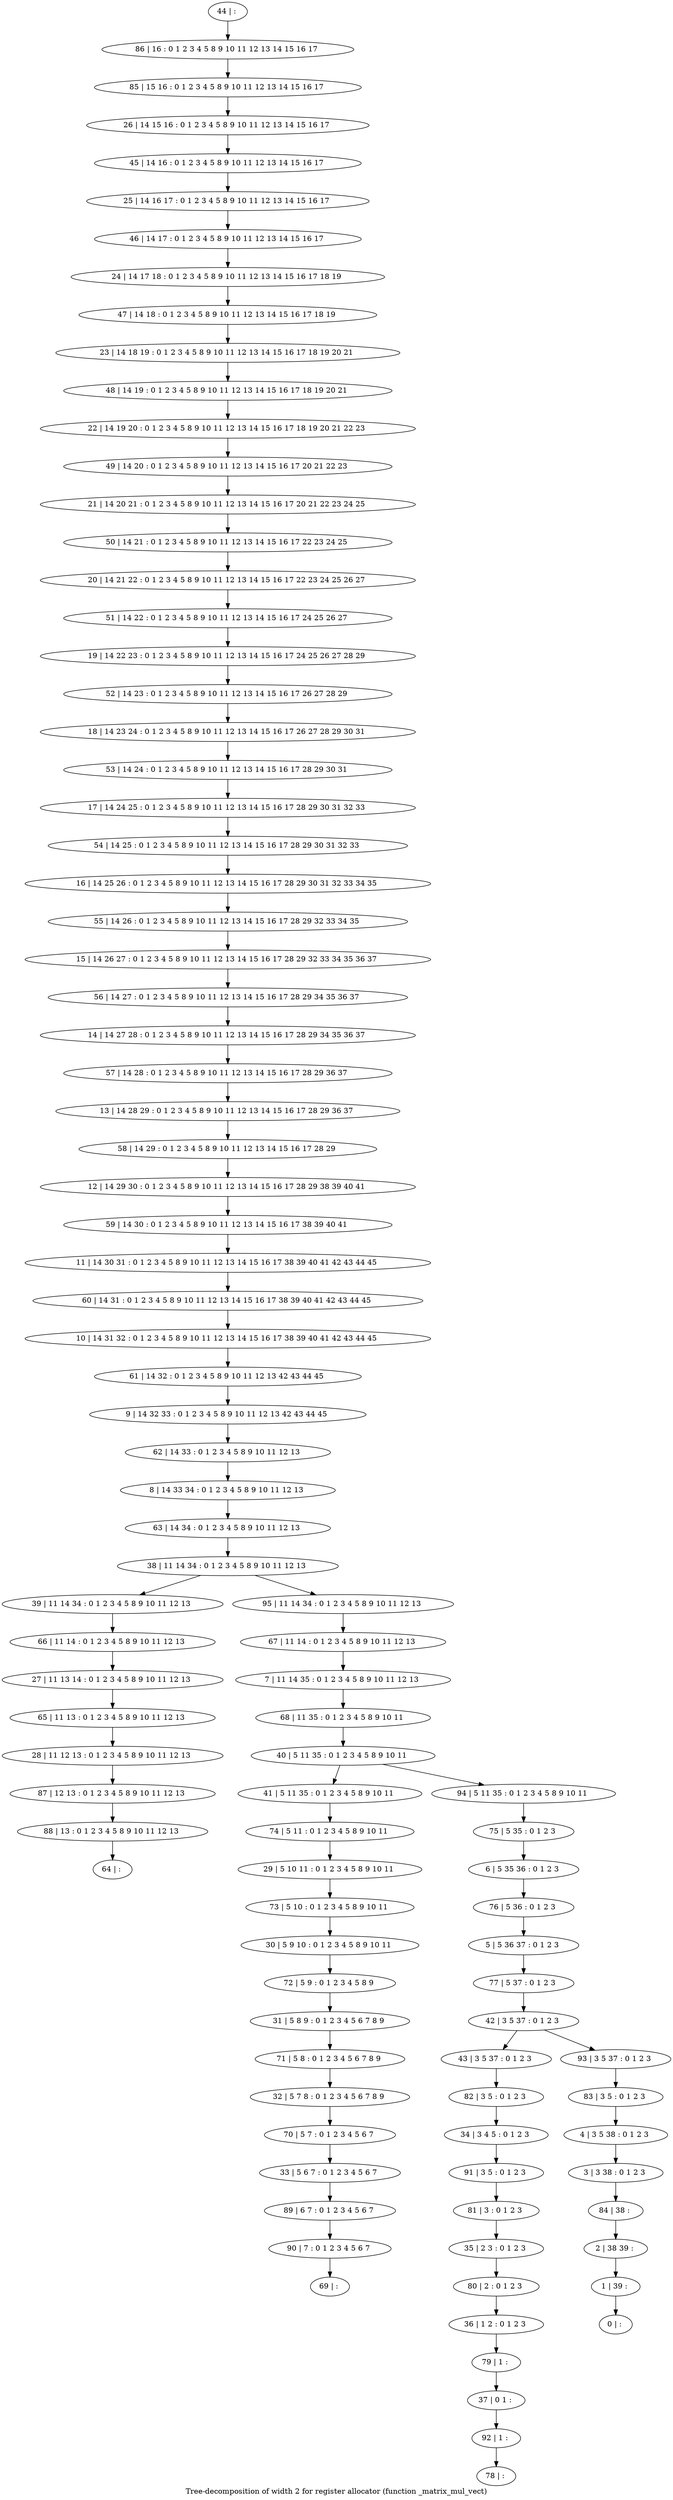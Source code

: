 digraph G {
graph [label="Tree-decomposition of width 2 for register allocator (function _matrix_mul_vect)"]
0[label="0 | : "];
1[label="1 | 39 : "];
2[label="2 | 38 39 : "];
3[label="3 | 3 38 : 0 1 2 3 "];
4[label="4 | 3 5 38 : 0 1 2 3 "];
5[label="5 | 5 36 37 : 0 1 2 3 "];
6[label="6 | 5 35 36 : 0 1 2 3 "];
7[label="7 | 11 14 35 : 0 1 2 3 4 5 8 9 10 11 12 13 "];
8[label="8 | 14 33 34 : 0 1 2 3 4 5 8 9 10 11 12 13 "];
9[label="9 | 14 32 33 : 0 1 2 3 4 5 8 9 10 11 12 13 42 43 44 45 "];
10[label="10 | 14 31 32 : 0 1 2 3 4 5 8 9 10 11 12 13 14 15 16 17 38 39 40 41 42 43 44 45 "];
11[label="11 | 14 30 31 : 0 1 2 3 4 5 8 9 10 11 12 13 14 15 16 17 38 39 40 41 42 43 44 45 "];
12[label="12 | 14 29 30 : 0 1 2 3 4 5 8 9 10 11 12 13 14 15 16 17 28 29 38 39 40 41 "];
13[label="13 | 14 28 29 : 0 1 2 3 4 5 8 9 10 11 12 13 14 15 16 17 28 29 36 37 "];
14[label="14 | 14 27 28 : 0 1 2 3 4 5 8 9 10 11 12 13 14 15 16 17 28 29 34 35 36 37 "];
15[label="15 | 14 26 27 : 0 1 2 3 4 5 8 9 10 11 12 13 14 15 16 17 28 29 32 33 34 35 36 37 "];
16[label="16 | 14 25 26 : 0 1 2 3 4 5 8 9 10 11 12 13 14 15 16 17 28 29 30 31 32 33 34 35 "];
17[label="17 | 14 24 25 : 0 1 2 3 4 5 8 9 10 11 12 13 14 15 16 17 28 29 30 31 32 33 "];
18[label="18 | 14 23 24 : 0 1 2 3 4 5 8 9 10 11 12 13 14 15 16 17 26 27 28 29 30 31 "];
19[label="19 | 14 22 23 : 0 1 2 3 4 5 8 9 10 11 12 13 14 15 16 17 24 25 26 27 28 29 "];
20[label="20 | 14 21 22 : 0 1 2 3 4 5 8 9 10 11 12 13 14 15 16 17 22 23 24 25 26 27 "];
21[label="21 | 14 20 21 : 0 1 2 3 4 5 8 9 10 11 12 13 14 15 16 17 20 21 22 23 24 25 "];
22[label="22 | 14 19 20 : 0 1 2 3 4 5 8 9 10 11 12 13 14 15 16 17 18 19 20 21 22 23 "];
23[label="23 | 14 18 19 : 0 1 2 3 4 5 8 9 10 11 12 13 14 15 16 17 18 19 20 21 "];
24[label="24 | 14 17 18 : 0 1 2 3 4 5 8 9 10 11 12 13 14 15 16 17 18 19 "];
25[label="25 | 14 16 17 : 0 1 2 3 4 5 8 9 10 11 12 13 14 15 16 17 "];
26[label="26 | 14 15 16 : 0 1 2 3 4 5 8 9 10 11 12 13 14 15 16 17 "];
27[label="27 | 11 13 14 : 0 1 2 3 4 5 8 9 10 11 12 13 "];
28[label="28 | 11 12 13 : 0 1 2 3 4 5 8 9 10 11 12 13 "];
29[label="29 | 5 10 11 : 0 1 2 3 4 5 8 9 10 11 "];
30[label="30 | 5 9 10 : 0 1 2 3 4 5 8 9 10 11 "];
31[label="31 | 5 8 9 : 0 1 2 3 4 5 6 7 8 9 "];
32[label="32 | 5 7 8 : 0 1 2 3 4 5 6 7 8 9 "];
33[label="33 | 5 6 7 : 0 1 2 3 4 5 6 7 "];
34[label="34 | 3 4 5 : 0 1 2 3 "];
35[label="35 | 2 3 : 0 1 2 3 "];
36[label="36 | 1 2 : 0 1 2 3 "];
37[label="37 | 0 1 : "];
38[label="38 | 11 14 34 : 0 1 2 3 4 5 8 9 10 11 12 13 "];
39[label="39 | 11 14 34 : 0 1 2 3 4 5 8 9 10 11 12 13 "];
40[label="40 | 5 11 35 : 0 1 2 3 4 5 8 9 10 11 "];
41[label="41 | 5 11 35 : 0 1 2 3 4 5 8 9 10 11 "];
42[label="42 | 3 5 37 : 0 1 2 3 "];
43[label="43 | 3 5 37 : 0 1 2 3 "];
44[label="44 | : "];
45[label="45 | 14 16 : 0 1 2 3 4 5 8 9 10 11 12 13 14 15 16 17 "];
46[label="46 | 14 17 : 0 1 2 3 4 5 8 9 10 11 12 13 14 15 16 17 "];
47[label="47 | 14 18 : 0 1 2 3 4 5 8 9 10 11 12 13 14 15 16 17 18 19 "];
48[label="48 | 14 19 : 0 1 2 3 4 5 8 9 10 11 12 13 14 15 16 17 18 19 20 21 "];
49[label="49 | 14 20 : 0 1 2 3 4 5 8 9 10 11 12 13 14 15 16 17 20 21 22 23 "];
50[label="50 | 14 21 : 0 1 2 3 4 5 8 9 10 11 12 13 14 15 16 17 22 23 24 25 "];
51[label="51 | 14 22 : 0 1 2 3 4 5 8 9 10 11 12 13 14 15 16 17 24 25 26 27 "];
52[label="52 | 14 23 : 0 1 2 3 4 5 8 9 10 11 12 13 14 15 16 17 26 27 28 29 "];
53[label="53 | 14 24 : 0 1 2 3 4 5 8 9 10 11 12 13 14 15 16 17 28 29 30 31 "];
54[label="54 | 14 25 : 0 1 2 3 4 5 8 9 10 11 12 13 14 15 16 17 28 29 30 31 32 33 "];
55[label="55 | 14 26 : 0 1 2 3 4 5 8 9 10 11 12 13 14 15 16 17 28 29 32 33 34 35 "];
56[label="56 | 14 27 : 0 1 2 3 4 5 8 9 10 11 12 13 14 15 16 17 28 29 34 35 36 37 "];
57[label="57 | 14 28 : 0 1 2 3 4 5 8 9 10 11 12 13 14 15 16 17 28 29 36 37 "];
58[label="58 | 14 29 : 0 1 2 3 4 5 8 9 10 11 12 13 14 15 16 17 28 29 "];
59[label="59 | 14 30 : 0 1 2 3 4 5 8 9 10 11 12 13 14 15 16 17 38 39 40 41 "];
60[label="60 | 14 31 : 0 1 2 3 4 5 8 9 10 11 12 13 14 15 16 17 38 39 40 41 42 43 44 45 "];
61[label="61 | 14 32 : 0 1 2 3 4 5 8 9 10 11 12 13 42 43 44 45 "];
62[label="62 | 14 33 : 0 1 2 3 4 5 8 9 10 11 12 13 "];
63[label="63 | 14 34 : 0 1 2 3 4 5 8 9 10 11 12 13 "];
64[label="64 | : "];
65[label="65 | 11 13 : 0 1 2 3 4 5 8 9 10 11 12 13 "];
66[label="66 | 11 14 : 0 1 2 3 4 5 8 9 10 11 12 13 "];
67[label="67 | 11 14 : 0 1 2 3 4 5 8 9 10 11 12 13 "];
68[label="68 | 11 35 : 0 1 2 3 4 5 8 9 10 11 "];
69[label="69 | : "];
70[label="70 | 5 7 : 0 1 2 3 4 5 6 7 "];
71[label="71 | 5 8 : 0 1 2 3 4 5 6 7 8 9 "];
72[label="72 | 5 9 : 0 1 2 3 4 5 8 9 "];
73[label="73 | 5 10 : 0 1 2 3 4 5 8 9 10 11 "];
74[label="74 | 5 11 : 0 1 2 3 4 5 8 9 10 11 "];
75[label="75 | 5 35 : 0 1 2 3 "];
76[label="76 | 5 36 : 0 1 2 3 "];
77[label="77 | 5 37 : 0 1 2 3 "];
78[label="78 | : "];
79[label="79 | 1 : "];
80[label="80 | 2 : 0 1 2 3 "];
81[label="81 | 3 : 0 1 2 3 "];
82[label="82 | 3 5 : 0 1 2 3 "];
83[label="83 | 3 5 : 0 1 2 3 "];
84[label="84 | 38 : "];
85[label="85 | 15 16 : 0 1 2 3 4 5 8 9 10 11 12 13 14 15 16 17 "];
86[label="86 | 16 : 0 1 2 3 4 5 8 9 10 11 12 13 14 15 16 17 "];
87[label="87 | 12 13 : 0 1 2 3 4 5 8 9 10 11 12 13 "];
88[label="88 | 13 : 0 1 2 3 4 5 8 9 10 11 12 13 "];
89[label="89 | 6 7 : 0 1 2 3 4 5 6 7 "];
90[label="90 | 7 : 0 1 2 3 4 5 6 7 "];
91[label="91 | 3 5 : 0 1 2 3 "];
92[label="92 | 1 : "];
93[label="93 | 3 5 37 : 0 1 2 3 "];
94[label="94 | 5 11 35 : 0 1 2 3 4 5 8 9 10 11 "];
95[label="95 | 11 14 34 : 0 1 2 3 4 5 8 9 10 11 12 13 "];
65->28 ;
27->65 ;
66->27 ;
39->66 ;
70->33 ;
32->70 ;
71->32 ;
31->71 ;
72->31 ;
30->72 ;
73->30 ;
29->73 ;
74->29 ;
41->74 ;
79->37 ;
36->79 ;
80->36 ;
35->80 ;
81->35 ;
82->34 ;
43->82 ;
28->87 ;
88->64 ;
87->88 ;
33->89 ;
90->69 ;
89->90 ;
91->81 ;
34->91 ;
92->78 ;
37->92 ;
44->86 ;
86->85 ;
85->26 ;
26->45 ;
45->25 ;
25->46 ;
46->24 ;
24->47 ;
47->23 ;
23->48 ;
48->22 ;
22->49 ;
49->21 ;
21->50 ;
50->20 ;
20->51 ;
51->19 ;
19->52 ;
52->18 ;
18->53 ;
53->17 ;
17->54 ;
54->16 ;
16->55 ;
55->15 ;
15->56 ;
56->14 ;
14->57 ;
57->13 ;
13->58 ;
58->12 ;
12->59 ;
59->11 ;
11->60 ;
60->10 ;
10->61 ;
61->9 ;
9->62 ;
62->8 ;
8->63 ;
63->38 ;
67->7 ;
7->68 ;
68->40 ;
75->6 ;
6->76 ;
76->5 ;
5->77 ;
77->42 ;
83->4 ;
4->3 ;
3->84 ;
84->2 ;
2->1 ;
1->0 ;
93->83 ;
94->75 ;
95->67 ;
42->43 ;
42->93 ;
40->41 ;
40->94 ;
38->39 ;
38->95 ;
}
